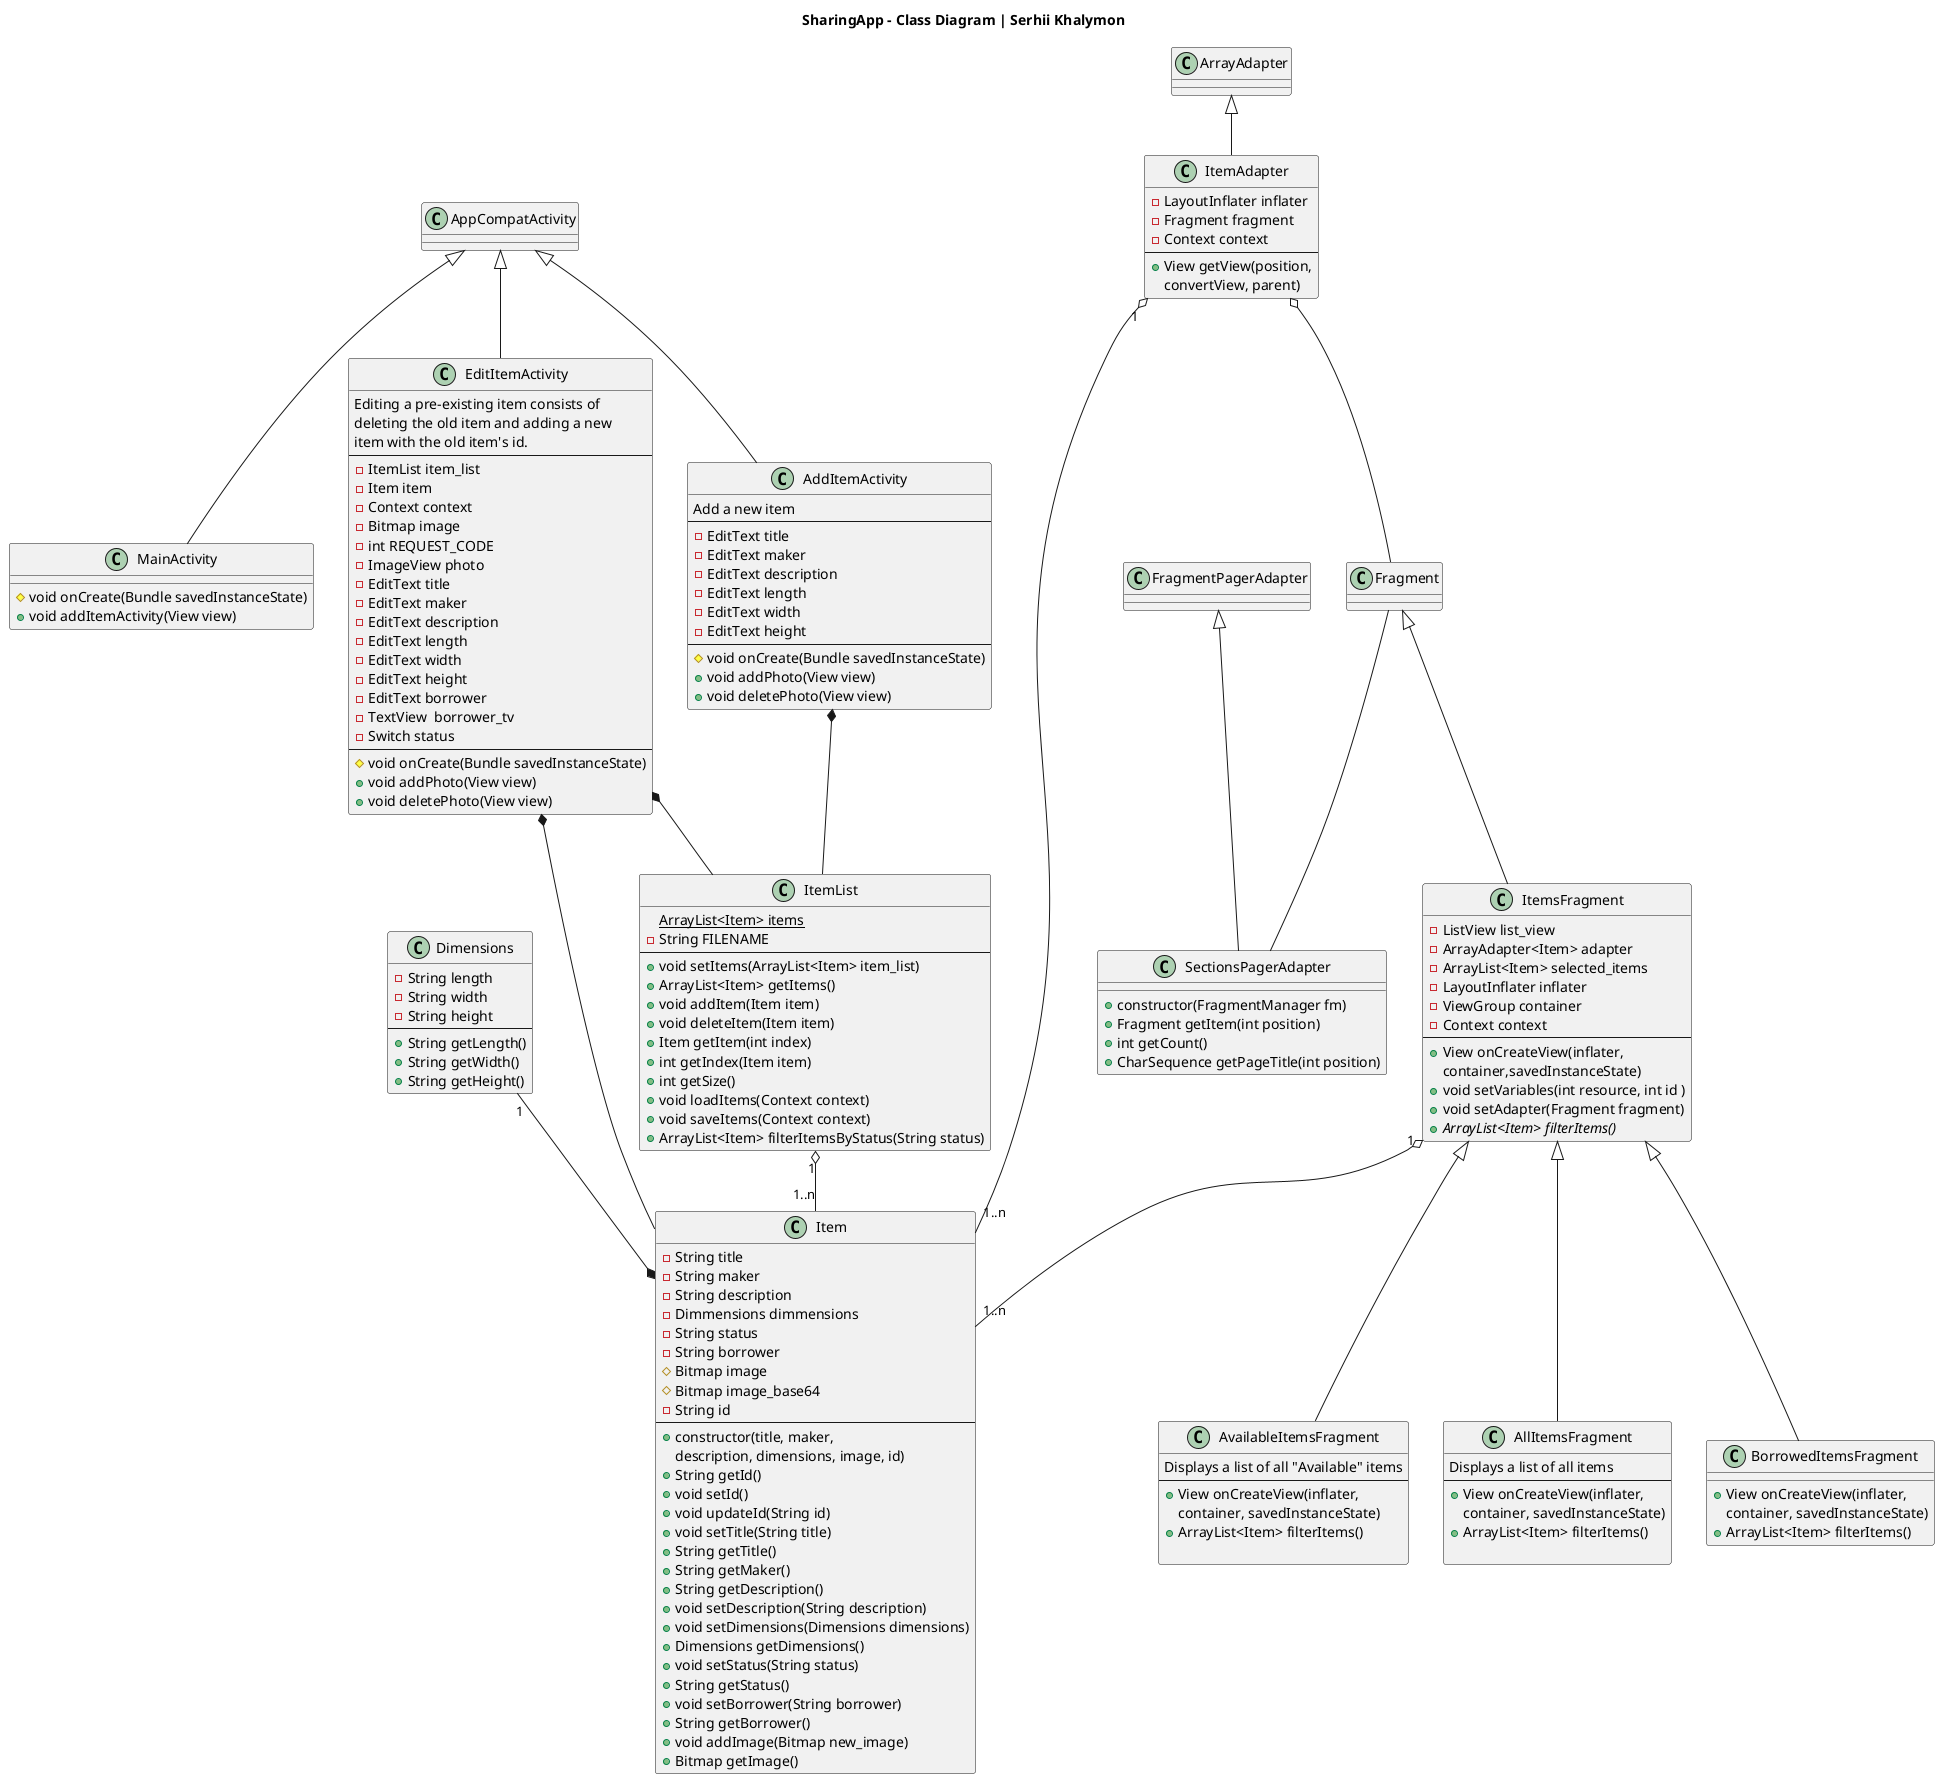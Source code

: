 @startuml

title SharingApp - Class Diagram | Serhii Khalymon

class AppCompatActivity

class MainActivity {
    # void onCreate(Bundle savedInstanceState)
    + void addItemActivity(View view)
}
AppCompatActivity <|-- MainActivity

class EditItemActivity {
    Editing a pre-existing item consists of 
    deleting the old item and adding a new 
    item with the old item's id.
    ----
    - ItemList item_list
    - Item item
    - Context context
    - Bitmap image
    - int REQUEST_CODE
    - ImageView photo
    - EditText title
    - EditText maker
    - EditText description
    - EditText length
    - EditText width
    - EditText height
    - EditText borrower
    - TextView  borrower_tv
    - Switch status
    ----
    # void onCreate(Bundle savedInstanceState)
    + void addPhoto(View view)
    + void deletePhoto(View view)
}
AppCompatActivity <|-- EditItemActivity

class AddItemActivity{
    Add a new item
    ----
    - EditText title
    - EditText maker
    - EditText description
    - EditText length
    - EditText width
    - EditText height
    ----
    # void onCreate(Bundle savedInstanceState)
    + void addPhoto(View view)
    + void deletePhoto(View view)
}
AppCompatActivity <|-- AddItemActivity

''''''''''''''

class Fragment
class FragmentPagerAdapter

class SectionsPagerAdapter {
    + constructor(FragmentManager fm)
    + Fragment getItem(int position)
    + int getCount()
    + CharSequence getPageTitle(int position)
}
FragmentPagerAdapter <|-- SectionsPagerAdapter
Fragment -- SectionsPagerAdapter


''''''''''''''''''''''''

class Dimensions {
    - String length
    - String width
    - String height
    ----
    + String getLength()
    + String getWidth()
    + String getHeight()
}

class Item {
    - String title
    - String maker
    - String description
    - Dimmensions dimmensions
    - String status
    - String borrower
    # Bitmap image
    # Bitmap image_base64
    - String id
    ----
    + constructor(title, maker, 
       description, dimensions, image, id)
    + String getId()
    + void setId()
    + void updateId(String id)
    + void setTitle(String title)
    + String getTitle()
    + String getMaker()
    + String getDescription()
    + void setDescription(String description)
    + void setDimensions(Dimensions dimensions)
    + Dimensions getDimensions()
    + void setStatus(String status)
    + String getStatus()
    + void setBorrower(String borrower)
    + String getBorrower()
    + void addImage(Bitmap new_image)
    + Bitmap getImage()
}
Dimensions "1" --* Item
EditItemActivity *-- Item

class ItemList {
    {static} ArrayList<Item> items
    - String FILENAME
    ----
    + void setItems(ArrayList<Item> item_list)
    + ArrayList<Item> getItems()
    + void addItem(Item item)
    + void deleteItem(Item item)
    + Item getItem(int index)
    + int getIndex(Item item)
    + int getSize()
    + void loadItems(Context context)
    + void saveItems(Context context)
    + ArrayList<Item> filterItemsByStatus(String status)
}
AddItemActivity *-- ItemList
EditItemActivity *-- ItemList
ItemList "1" o-- "1..n" Item

'''''''''''''''

class ArrayAdapter
class ItemAdapter {
    - LayoutInflater inflater
    - Fragment fragment
    - Context context
    ----
    + View getView(position, 
       convertView, parent)
}
ArrayAdapter  <|-- ItemAdapter
ItemAdapter o-- Fragment
ItemAdapter "1" o-- "1..n" Item

class ItemsFragment {
    - ListView list_view
    - ArrayAdapter<Item> adapter
    - ArrayList<Item> selected_items
    - LayoutInflater inflater
    - ViewGroup container
    - Context context
    ----
    + View onCreateView(inflater,
       container,savedInstanceState)
    + void setVariables(int resource, int id )
    + void setAdapter(Fragment fragment)
    {abstract} + ArrayList<Item> filterItems()
}
Fragment <|-- ItemsFragment
ItemsFragment "1" o-- "1..n" Item

class BorrowedItemsFragment {
    + View onCreateView(inflater, 
            container, savedInstanceState)
    + ArrayList<Item> filterItems()
}   
ItemsFragment <|-- BorrowedItemsFragment

class AvailableItemsFragment {
    Displays a list of all "Available" items
    ----
    + View onCreateView(inflater, 
            container, savedInstanceState)
    + ArrayList<Item> filterItems()

}
ItemsFragment <|-- AvailableItemsFragment

class AllItemsFragment {
    Displays a list of all items
    ----
    + View onCreateView(inflater, 
            container, savedInstanceState)
    + ArrayList<Item> filterItems()

}
ItemsFragment <|-- AllItemsFragment

@enduml
